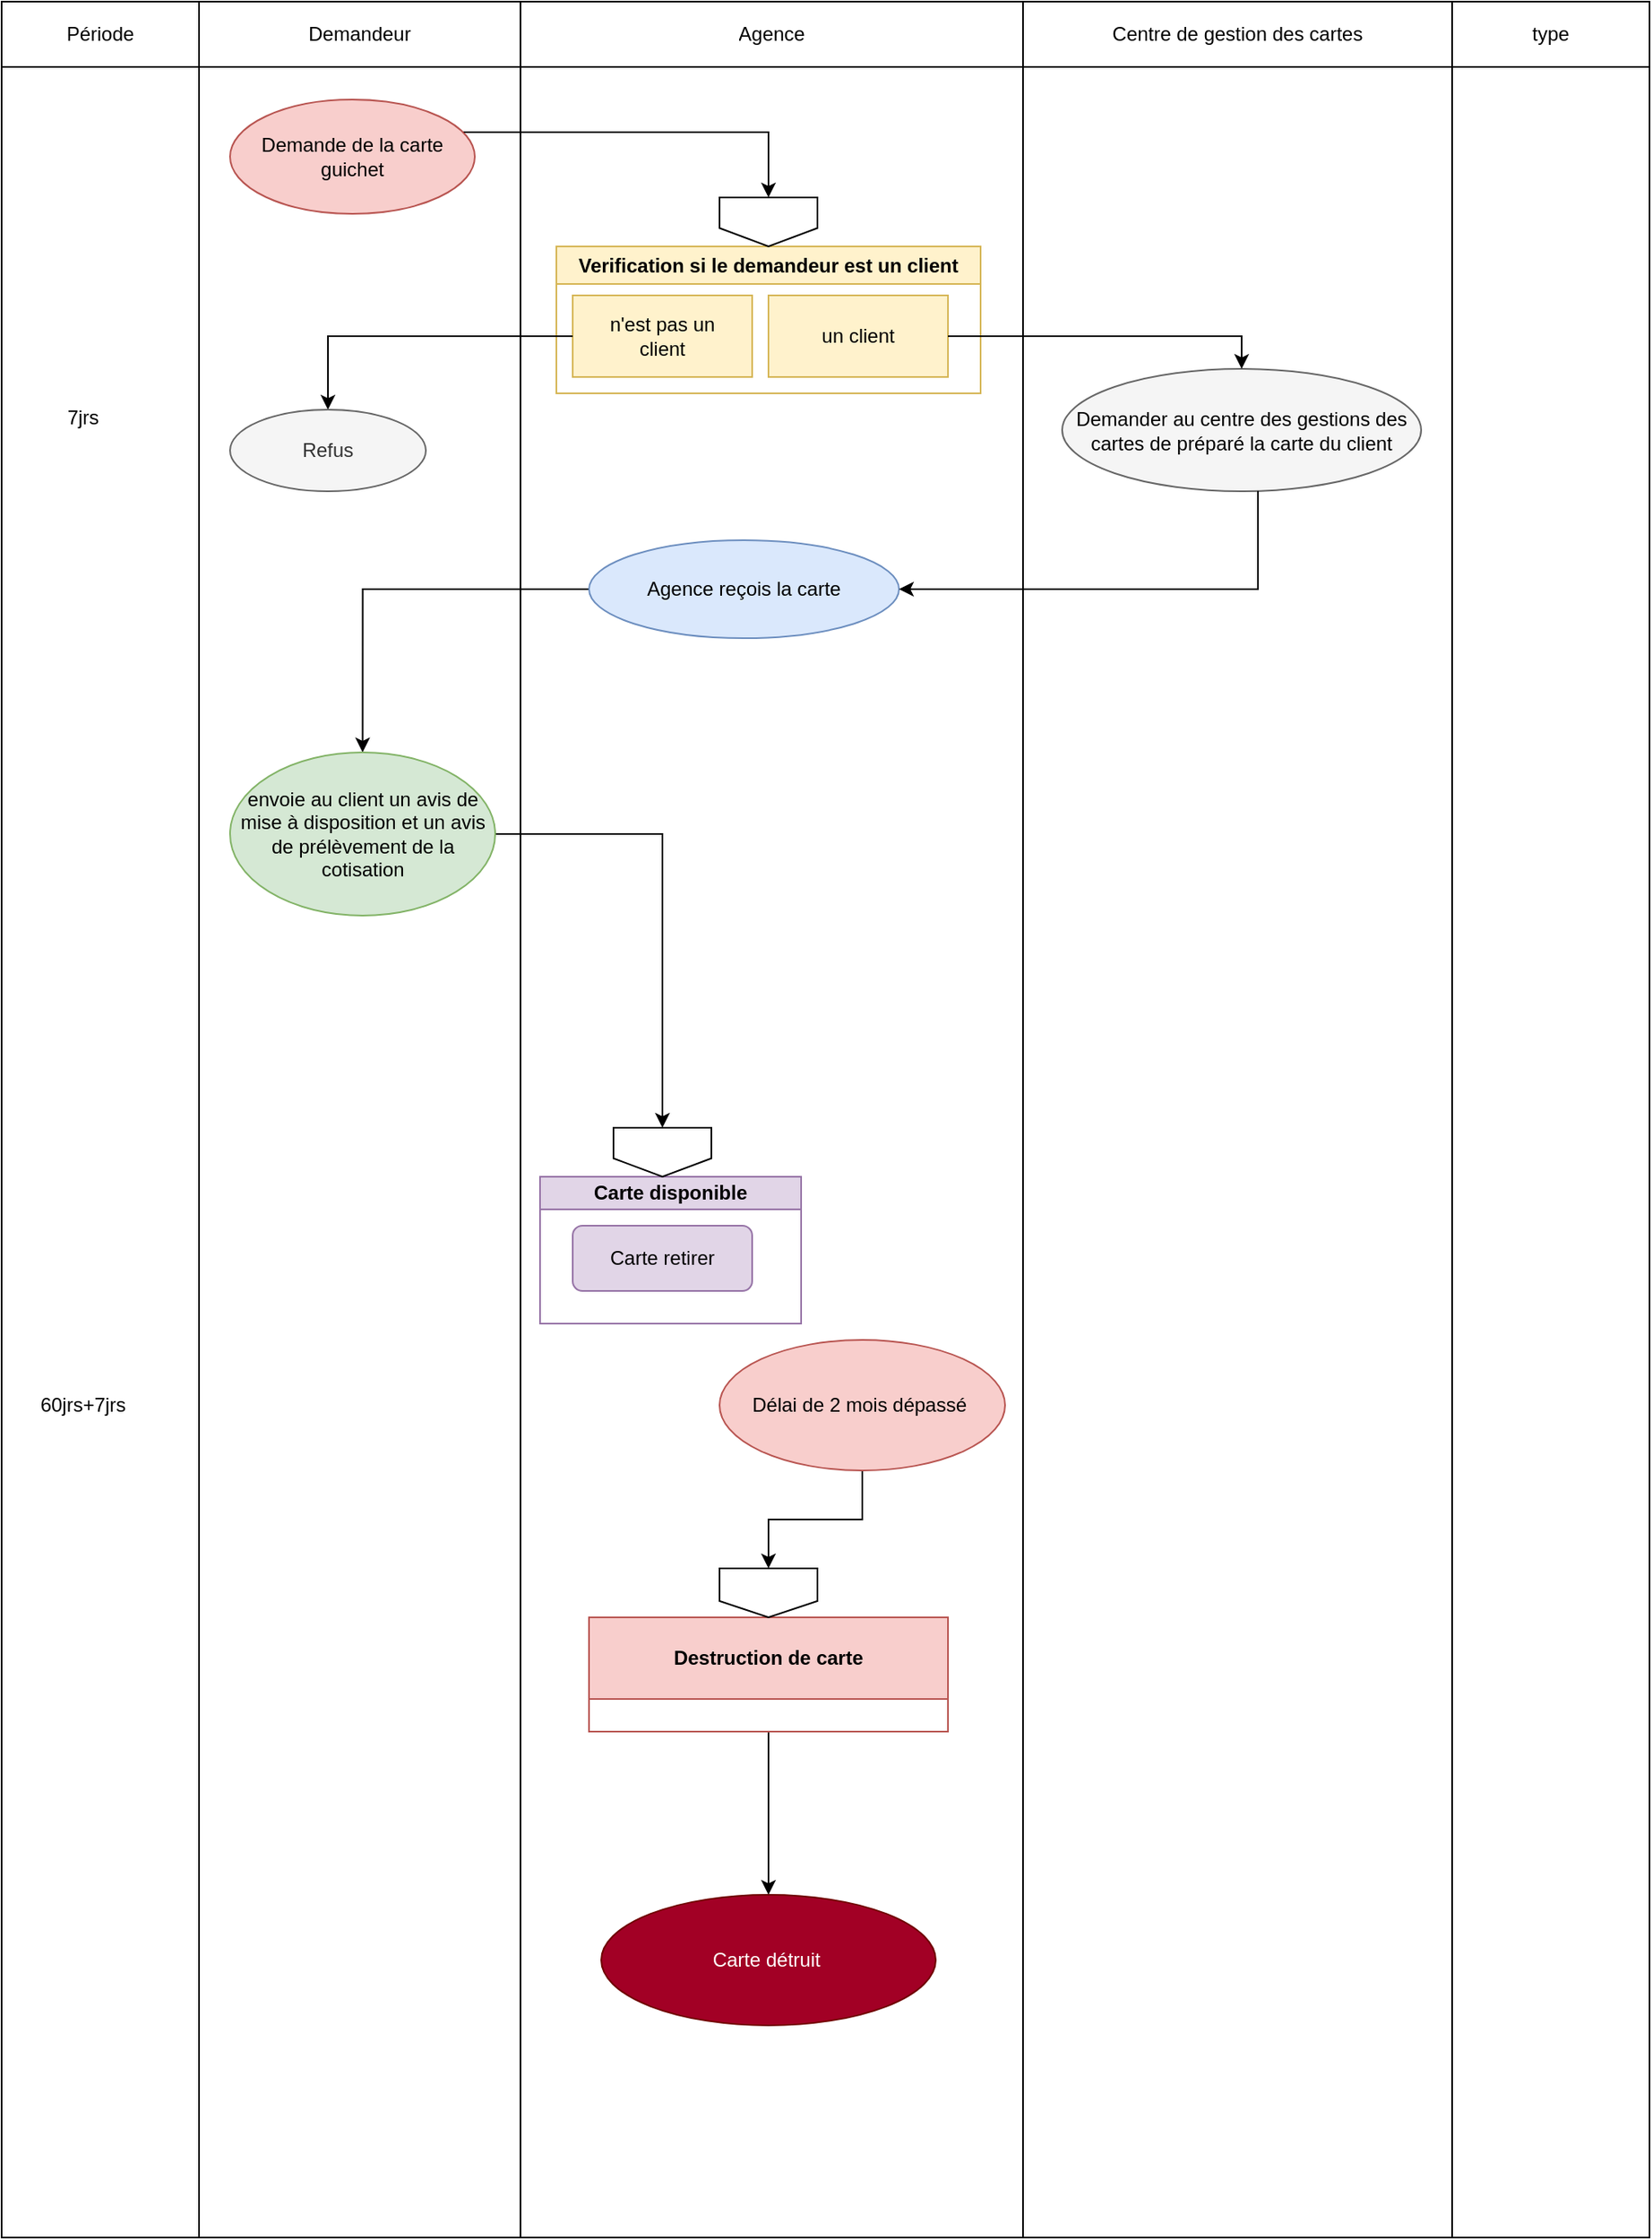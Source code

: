 <mxfile version="24.7.17">
  <diagram name="Page-1" id="NaDkZb3jXESpEe6GeY_9">
    <mxGraphModel dx="1836" dy="563" grid="1" gridSize="10" guides="1" tooltips="1" connect="1" arrows="1" fold="1" page="1" pageScale="1" pageWidth="827" pageHeight="1169" math="0" shadow="0">
      <root>
        <mxCell id="0" />
        <mxCell id="1" parent="0" />
        <mxCell id="Xfw631Z32woC7QJyJUUY-7" value="" style="shape=table;startSize=0;container=1;collapsible=0;childLayout=tableLayout;" vertex="1" parent="1">
          <mxGeometry x="-380" y="30" width="1010" height="1370" as="geometry" />
        </mxCell>
        <mxCell id="Xfw631Z32woC7QJyJUUY-8" value="" style="shape=tableRow;horizontal=0;startSize=0;swimlaneHead=0;swimlaneBody=0;strokeColor=inherit;top=0;left=0;bottom=0;right=0;collapsible=0;dropTarget=0;fillColor=none;points=[[0,0.5],[1,0.5]];portConstraint=eastwest;" vertex="1" parent="Xfw631Z32woC7QJyJUUY-7">
          <mxGeometry width="1010" height="40" as="geometry" />
        </mxCell>
        <mxCell id="Xfw631Z32woC7QJyJUUY-9" value="Période" style="shape=partialRectangle;html=1;whiteSpace=wrap;connectable=0;strokeColor=inherit;overflow=hidden;fillColor=none;top=0;left=0;bottom=0;right=0;pointerEvents=1;" vertex="1" parent="Xfw631Z32woC7QJyJUUY-8">
          <mxGeometry width="121" height="40" as="geometry">
            <mxRectangle width="121" height="40" as="alternateBounds" />
          </mxGeometry>
        </mxCell>
        <mxCell id="Xfw631Z32woC7QJyJUUY-10" value="Demandeur" style="shape=partialRectangle;html=1;whiteSpace=wrap;connectable=0;strokeColor=inherit;overflow=hidden;fillColor=none;top=0;left=0;bottom=0;right=0;pointerEvents=1;" vertex="1" parent="Xfw631Z32woC7QJyJUUY-8">
          <mxGeometry x="121" width="197" height="40" as="geometry">
            <mxRectangle width="197" height="40" as="alternateBounds" />
          </mxGeometry>
        </mxCell>
        <mxCell id="Xfw631Z32woC7QJyJUUY-11" value="Agence" style="shape=partialRectangle;html=1;whiteSpace=wrap;connectable=0;strokeColor=inherit;overflow=hidden;fillColor=none;top=0;left=0;bottom=0;right=0;pointerEvents=1;" vertex="1" parent="Xfw631Z32woC7QJyJUUY-8">
          <mxGeometry x="318" width="308" height="40" as="geometry">
            <mxRectangle width="308" height="40" as="alternateBounds" />
          </mxGeometry>
        </mxCell>
        <mxCell id="Xfw631Z32woC7QJyJUUY-12" value="Centre de gestion des cartes" style="shape=partialRectangle;html=1;whiteSpace=wrap;connectable=0;strokeColor=inherit;overflow=hidden;fillColor=none;top=0;left=0;bottom=0;right=0;pointerEvents=1;" vertex="1" parent="Xfw631Z32woC7QJyJUUY-8">
          <mxGeometry x="626" width="263" height="40" as="geometry">
            <mxRectangle width="263" height="40" as="alternateBounds" />
          </mxGeometry>
        </mxCell>
        <mxCell id="Xfw631Z32woC7QJyJUUY-22" value="type" style="shape=partialRectangle;html=1;whiteSpace=wrap;connectable=0;strokeColor=inherit;overflow=hidden;fillColor=none;top=0;left=0;bottom=0;right=0;pointerEvents=1;" vertex="1" parent="Xfw631Z32woC7QJyJUUY-8">
          <mxGeometry x="889" width="121" height="40" as="geometry">
            <mxRectangle width="121" height="40" as="alternateBounds" />
          </mxGeometry>
        </mxCell>
        <mxCell id="Xfw631Z32woC7QJyJUUY-13" value="" style="shape=tableRow;horizontal=0;startSize=0;swimlaneHead=0;swimlaneBody=0;strokeColor=inherit;top=0;left=0;bottom=0;right=0;collapsible=0;dropTarget=0;fillColor=none;points=[[0,0.5],[1,0.5]];portConstraint=eastwest;" vertex="1" parent="Xfw631Z32woC7QJyJUUY-7">
          <mxGeometry y="40" width="1010" height="1330" as="geometry" />
        </mxCell>
        <mxCell id="Xfw631Z32woC7QJyJUUY-16" value="" style="shape=partialRectangle;html=1;whiteSpace=wrap;connectable=0;strokeColor=inherit;overflow=hidden;fillColor=none;top=0;left=0;bottom=0;right=0;pointerEvents=1;" vertex="1" parent="Xfw631Z32woC7QJyJUUY-13">
          <mxGeometry width="121" height="1330" as="geometry">
            <mxRectangle width="121" height="1330" as="alternateBounds" />
          </mxGeometry>
        </mxCell>
        <mxCell id="Xfw631Z32woC7QJyJUUY-14" value="" style="shape=partialRectangle;html=1;whiteSpace=wrap;connectable=0;strokeColor=inherit;overflow=hidden;fillColor=none;top=0;left=0;bottom=0;right=0;pointerEvents=1;" vertex="1" parent="Xfw631Z32woC7QJyJUUY-13">
          <mxGeometry x="121" width="197" height="1330" as="geometry">
            <mxRectangle width="197" height="1330" as="alternateBounds" />
          </mxGeometry>
        </mxCell>
        <mxCell id="Xfw631Z32woC7QJyJUUY-15" value="" style="shape=partialRectangle;html=1;whiteSpace=wrap;connectable=0;strokeColor=inherit;overflow=hidden;fillColor=none;top=0;left=0;bottom=0;right=0;pointerEvents=1;" vertex="1" parent="Xfw631Z32woC7QJyJUUY-13">
          <mxGeometry x="318" width="308" height="1330" as="geometry">
            <mxRectangle width="308" height="1330" as="alternateBounds" />
          </mxGeometry>
        </mxCell>
        <mxCell id="Xfw631Z32woC7QJyJUUY-17" value="" style="shape=partialRectangle;html=1;whiteSpace=wrap;connectable=0;strokeColor=inherit;overflow=hidden;fillColor=none;top=0;left=0;bottom=0;right=0;pointerEvents=1;" vertex="1" parent="Xfw631Z32woC7QJyJUUY-13">
          <mxGeometry x="626" width="263" height="1330" as="geometry">
            <mxRectangle width="263" height="1330" as="alternateBounds" />
          </mxGeometry>
        </mxCell>
        <mxCell id="Xfw631Z32woC7QJyJUUY-23" style="shape=partialRectangle;html=1;whiteSpace=wrap;connectable=0;strokeColor=inherit;overflow=hidden;fillColor=none;top=0;left=0;bottom=0;right=0;pointerEvents=1;" vertex="1" parent="Xfw631Z32woC7QJyJUUY-13">
          <mxGeometry x="889" width="121" height="1330" as="geometry">
            <mxRectangle width="121" height="1330" as="alternateBounds" />
          </mxGeometry>
        </mxCell>
        <mxCell id="Xfw631Z32woC7QJyJUUY-25" value="Verification si le demandeur est un client" style="swimlane;whiteSpace=wrap;html=1;fillColor=#fff2cc;strokeColor=#d6b656;" vertex="1" parent="1">
          <mxGeometry x="-40" y="180" width="260" height="90" as="geometry" />
        </mxCell>
        <mxCell id="Xfw631Z32woC7QJyJUUY-27" value="un client" style="rounded=0;whiteSpace=wrap;html=1;fillColor=#fff2cc;strokeColor=#d6b656;" vertex="1" parent="Xfw631Z32woC7QJyJUUY-25">
          <mxGeometry x="130" y="30" width="110" height="50" as="geometry" />
        </mxCell>
        <mxCell id="Xfw631Z32woC7QJyJUUY-26" value="n&#39;est pas un&lt;div&gt;client&lt;/div&gt;" style="rounded=0;whiteSpace=wrap;html=1;fillColor=#fff2cc;strokeColor=#d6b656;" vertex="1" parent="Xfw631Z32woC7QJyJUUY-25">
          <mxGeometry x="10" y="30" width="110" height="50" as="geometry" />
        </mxCell>
        <mxCell id="Xfw631Z32woC7QJyJUUY-30" style="edgeStyle=orthogonalEdgeStyle;rounded=0;orthogonalLoop=1;jettySize=auto;html=1;entryX=0.5;entryY=0;entryDx=0;entryDy=0;" edge="1" parent="1" source="Xfw631Z32woC7QJyJUUY-24" target="Xfw631Z32woC7QJyJUUY-29">
          <mxGeometry relative="1" as="geometry">
            <Array as="points">
              <mxPoint x="90" y="110" />
            </Array>
          </mxGeometry>
        </mxCell>
        <mxCell id="Xfw631Z32woC7QJyJUUY-24" value="Demande de la carte&lt;div&gt;guichet&lt;/div&gt;" style="ellipse;whiteSpace=wrap;html=1;fillColor=#f8cecc;strokeColor=#b85450;" vertex="1" parent="1">
          <mxGeometry x="-240" y="90" width="150" height="70" as="geometry" />
        </mxCell>
        <mxCell id="Xfw631Z32woC7QJyJUUY-34" style="edgeStyle=orthogonalEdgeStyle;rounded=0;orthogonalLoop=1;jettySize=auto;html=1;entryX=0.5;entryY=0;entryDx=0;entryDy=0;" edge="1" parent="1" source="Xfw631Z32woC7QJyJUUY-26" target="Xfw631Z32woC7QJyJUUY-31">
          <mxGeometry relative="1" as="geometry" />
        </mxCell>
        <mxCell id="Xfw631Z32woC7QJyJUUY-29" value="" style="shape=offPageConnector;whiteSpace=wrap;html=1;" vertex="1" parent="1">
          <mxGeometry x="60" y="150" width="60" height="30" as="geometry" />
        </mxCell>
        <mxCell id="Xfw631Z32woC7QJyJUUY-31" value="Refus" style="ellipse;whiteSpace=wrap;html=1;fillColor=#f5f5f5;fontColor=#333333;strokeColor=#666666;" vertex="1" parent="1">
          <mxGeometry x="-240" y="280" width="120" height="50" as="geometry" />
        </mxCell>
        <mxCell id="Xfw631Z32woC7QJyJUUY-32" value="&lt;span style=&quot;color: rgb(0, 0, 0);&quot;&gt;Demander au centre des gestions des cartes de préparé la carte du client&lt;/span&gt;" style="ellipse;whiteSpace=wrap;html=1;fillColor=#f5f5f5;fontColor=#333333;strokeColor=#666666;" vertex="1" parent="1">
          <mxGeometry x="270" y="255" width="220" height="75" as="geometry" />
        </mxCell>
        <mxCell id="Xfw631Z32woC7QJyJUUY-33" style="edgeStyle=orthogonalEdgeStyle;rounded=0;orthogonalLoop=1;jettySize=auto;html=1;entryX=0.5;entryY=0;entryDx=0;entryDy=0;" edge="1" parent="1" source="Xfw631Z32woC7QJyJUUY-27" target="Xfw631Z32woC7QJyJUUY-32">
          <mxGeometry relative="1" as="geometry" />
        </mxCell>
        <mxCell id="Xfw631Z32woC7QJyJUUY-46" style="edgeStyle=orthogonalEdgeStyle;rounded=0;orthogonalLoop=1;jettySize=auto;html=1;entryX=0.5;entryY=0;entryDx=0;entryDy=0;" edge="1" parent="1" source="Xfw631Z32woC7QJyJUUY-37" target="Xfw631Z32woC7QJyJUUY-42">
          <mxGeometry relative="1" as="geometry" />
        </mxCell>
        <mxCell id="Xfw631Z32woC7QJyJUUY-37" value="Agence reçois la carte" style="ellipse;whiteSpace=wrap;html=1;fillColor=#dae8fc;strokeColor=#6c8ebf;" vertex="1" parent="1">
          <mxGeometry x="-20" y="360" width="190" height="60" as="geometry" />
        </mxCell>
        <mxCell id="Xfw631Z32woC7QJyJUUY-40" value="60jrs+7jrs" style="text;html=1;align=center;verticalAlign=middle;whiteSpace=wrap;rounded=0;" vertex="1" parent="1">
          <mxGeometry x="-360" y="875" width="60" height="30" as="geometry" />
        </mxCell>
        <mxCell id="Xfw631Z32woC7QJyJUUY-41" value="7jrs" style="text;html=1;align=center;verticalAlign=middle;whiteSpace=wrap;rounded=0;" vertex="1" parent="1">
          <mxGeometry x="-360" y="270" width="60" height="30" as="geometry" />
        </mxCell>
        <mxCell id="Xfw631Z32woC7QJyJUUY-53" style="edgeStyle=orthogonalEdgeStyle;rounded=0;orthogonalLoop=1;jettySize=auto;html=1;" edge="1" parent="1" source="Xfw631Z32woC7QJyJUUY-42" target="Xfw631Z32woC7QJyJUUY-52">
          <mxGeometry relative="1" as="geometry" />
        </mxCell>
        <mxCell id="Xfw631Z32woC7QJyJUUY-42" value="envoie au client&amp;nbsp;un avis de mise à disposition et un avis de prélèvement de la cotisation" style="ellipse;whiteSpace=wrap;html=1;fillColor=#d5e8d4;strokeColor=#82b366;" vertex="1" parent="1">
          <mxGeometry x="-240" y="490" width="162.5" height="100" as="geometry" />
        </mxCell>
        <mxCell id="Xfw631Z32woC7QJyJUUY-45" style="edgeStyle=orthogonalEdgeStyle;rounded=0;orthogonalLoop=1;jettySize=auto;html=1;" edge="1" parent="1" source="Xfw631Z32woC7QJyJUUY-32" target="Xfw631Z32woC7QJyJUUY-37">
          <mxGeometry relative="1" as="geometry">
            <mxPoint x="160" y="390" as="targetPoint" />
            <Array as="points">
              <mxPoint x="390" y="390" />
            </Array>
          </mxGeometry>
        </mxCell>
        <mxCell id="Xfw631Z32woC7QJyJUUY-47" value="Carte disponible" style="swimlane;whiteSpace=wrap;html=1;startSize=20;fillColor=#e1d5e7;strokeColor=#9673a6;" vertex="1" parent="1">
          <mxGeometry x="-50" y="750" width="160" height="90" as="geometry" />
        </mxCell>
        <mxCell id="Xfw631Z32woC7QJyJUUY-48" value="Carte retirer" style="rounded=1;whiteSpace=wrap;html=1;fillColor=#e1d5e7;strokeColor=#9673a6;" vertex="1" parent="1">
          <mxGeometry x="-30" y="780" width="110" height="40" as="geometry" />
        </mxCell>
        <mxCell id="Xfw631Z32woC7QJyJUUY-52" value="" style="shape=offPageConnector;whiteSpace=wrap;html=1;" vertex="1" parent="1">
          <mxGeometry x="-5" y="720" width="60" height="30" as="geometry" />
        </mxCell>
        <mxCell id="Xfw631Z32woC7QJyJUUY-58" style="edgeStyle=orthogonalEdgeStyle;rounded=0;orthogonalLoop=1;jettySize=auto;html=1;entryX=0.5;entryY=0;entryDx=0;entryDy=0;" edge="1" parent="1" source="Xfw631Z32woC7QJyJUUY-54" target="Xfw631Z32woC7QJyJUUY-56">
          <mxGeometry relative="1" as="geometry" />
        </mxCell>
        <mxCell id="Xfw631Z32woC7QJyJUUY-54" value="Délai de 2 mois dépassé&amp;nbsp;" style="ellipse;whiteSpace=wrap;html=1;fillColor=#f8cecc;strokeColor=#b85450;" vertex="1" parent="1">
          <mxGeometry x="60" y="850" width="175" height="80" as="geometry" />
        </mxCell>
        <mxCell id="Xfw631Z32woC7QJyJUUY-60" style="edgeStyle=orthogonalEdgeStyle;rounded=0;orthogonalLoop=1;jettySize=auto;html=1;" edge="1" parent="1" source="Xfw631Z32woC7QJyJUUY-55" target="Xfw631Z32woC7QJyJUUY-59">
          <mxGeometry relative="1" as="geometry">
            <Array as="points">
              <mxPoint x="90" y="1120" />
              <mxPoint x="90" y="1120" />
            </Array>
          </mxGeometry>
        </mxCell>
        <mxCell id="Xfw631Z32woC7QJyJUUY-55" value="Destruction de carte" style="swimlane;whiteSpace=wrap;html=1;startSize=50;fillColor=#f8cecc;strokeColor=#b85450;" vertex="1" parent="1">
          <mxGeometry x="-20" y="1020" width="220" height="70" as="geometry" />
        </mxCell>
        <mxCell id="Xfw631Z32woC7QJyJUUY-56" value="" style="shape=offPageConnector;whiteSpace=wrap;html=1;size=0.333;" vertex="1" parent="1">
          <mxGeometry x="60" y="990" width="60" height="30" as="geometry" />
        </mxCell>
        <mxCell id="Xfw631Z32woC7QJyJUUY-59" value="Carte détruit&amp;nbsp;" style="ellipse;whiteSpace=wrap;html=1;fillColor=#a20025;fontColor=#ffffff;strokeColor=#6F0000;" vertex="1" parent="1">
          <mxGeometry x="-12.5" y="1190" width="205" height="80" as="geometry" />
        </mxCell>
      </root>
    </mxGraphModel>
  </diagram>
</mxfile>
